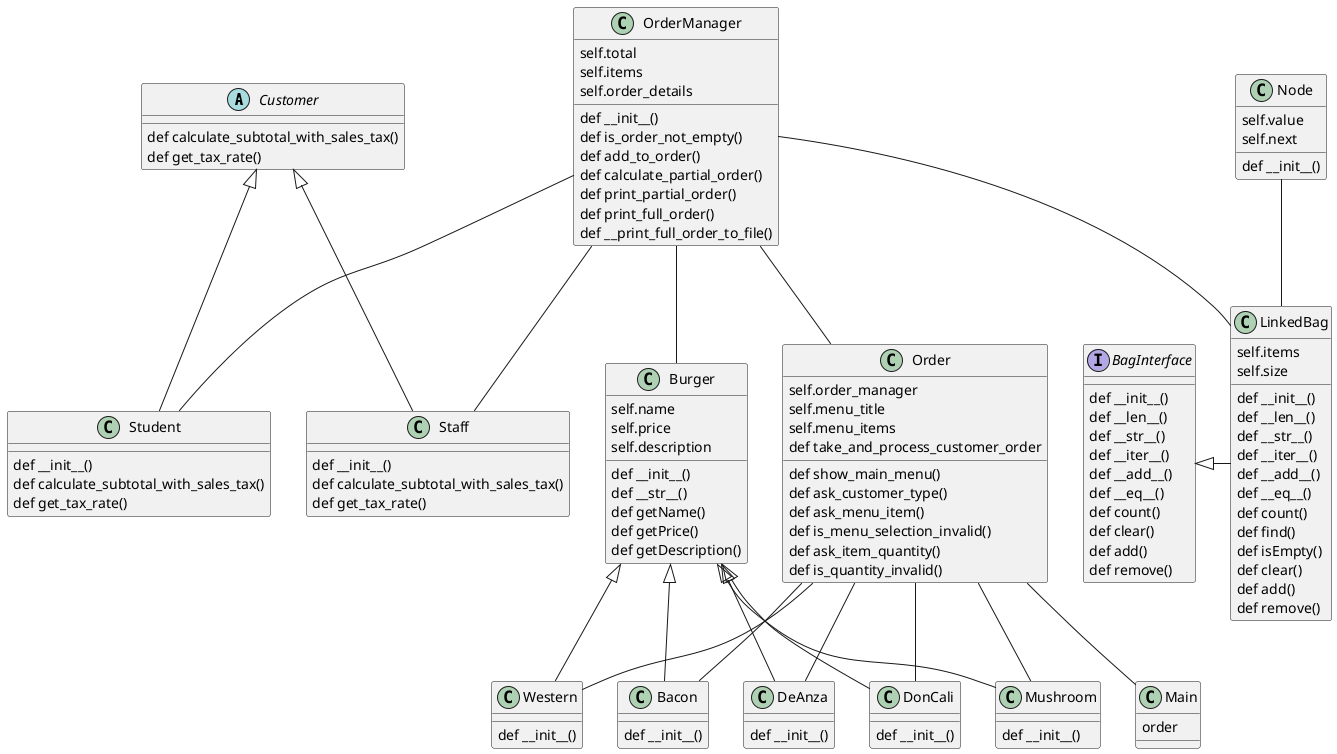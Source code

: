 @startuml

'West Valley College
'CIST-005B-32264
'Student Name: Luis Vargas Chacon
'Student ID: G08280596
'Email: lvargasc@mywvm.wvm.edu
'Team Name: The Infinite Loop
'Date: 03/16/2024

'Description: Order System Diagram
'This file is used to UML Class Diagram of the DeAnza Order System

'https://plantuml.com/class-diagram


abstract class Customer{
    def calculate_subtotal_with_sales_tax()
    def get_tax_rate()
}

class Student{
    def __init__()
    def calculate_subtotal_with_sales_tax()
    def get_tax_rate()
}

class Staff{
    def __init__()
    def calculate_subtotal_with_sales_tax()
    def get_tax_rate()
}

class OrderManager{
    self.total
    self.items
    self.order_details
    def __init__()
    def is_order_not_empty()
    def add_to_order()
    def calculate_partial_order()
    def print_partial_order()
    def print_full_order()
    def __print_full_order_to_file()
}

interface BagInterface{
    def __init__()
    def __len__()
    def __str__()
    def __iter__()
    def __add__()
    def __eq__()
    def count()
    def clear()
    def add()
    def remove()
}

class LinkedBag{
    self.items
    self.size
    def __init__()
    def __len__()
    def __str__()
    def __iter__()
    def __add__()
    def __eq__()
    def count()
    def find()
    def isEmpty()
    def clear()
    def add()
    def remove()
}

class Bacon {
   def __init__()
}

class Main{
    order
}

class Burger{
    self.name
    self.price
    self.description
    def __init__()
    def __str__()
    def getName()
    def getPrice()
    def getDescription()
}

class DeAnza{
    def __init__()
}

class DonCali{
   def __init__()
}

class Mushroom{
  def __init__()
}

class Western{
  def __init__()
}

class Node{
    self.value
    self.next
    def __init__()
}

class Order{
    self.order_manager
    self.menu_title
    self.menu_items
    def show_main_menu()
    def take_and_process_customer_order
    def ask_customer_type()
    def ask_menu_item()
    def is_menu_selection_invalid()
    def ask_item_quantity()
    def is_quantity_invalid()
}

BagInterface <|- LinkedBag
Node -- LinkedBag

Customer <|-- Student
Customer <|-- Staff

Burger <|-- Bacon
Burger <|-- DeAnza
Burger <|-- DonCali
Burger <|-- Mushroom
Burger <|-- Western

Order -- Main
Order -- Bacon
Order -- DeAnza
Order -- DonCali
Order -- Mushroom
Order -- Western

OrderManager -- Order
OrderManager -- Student
OrderManager -- Staff
OrderManager -- LinkedBag
OrderManager -- Burger

@enduml